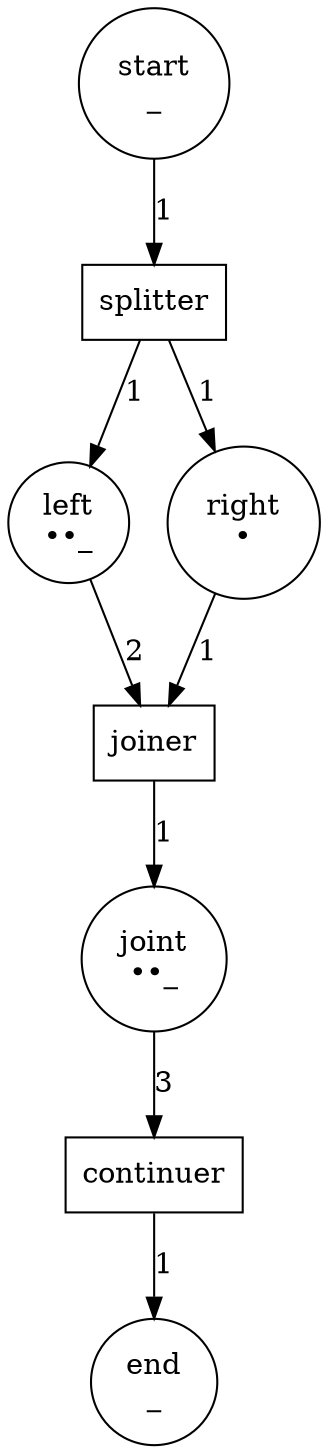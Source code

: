 digraph G {
1 [label="start\n_\n" shape=circle]
2 [label="left\n••_\n" shape=circle]
3 [label="right\n•\n" shape=circle]
4 [label="joint\n••_\n" shape=circle]
5 [label="end\n_\n" shape=circle]
6 [label="splitter" shape=box]
7 [label="joiner" shape=box]
8 [label="continuer" shape=box]

1 -> 6 [label="1" ] 
2 -> 7 [label="2" ] 
3 -> 7 [label="1" ] 
4 -> 8 [label="3" ] 
6 -> 2 [label="1" ] 
6 -> 3 [label="1" ] 
7 -> 4 [label="1" ] 
8 -> 5 [label="1" ] 
}